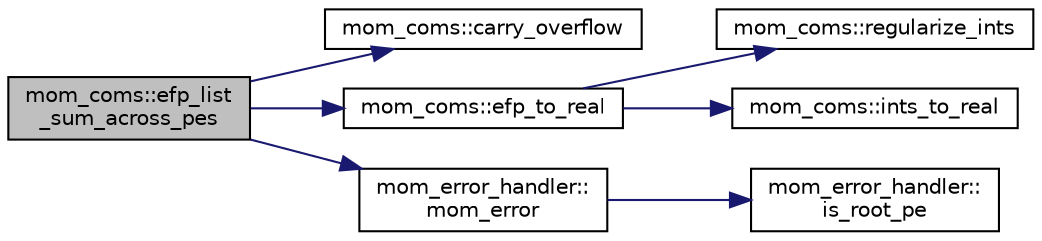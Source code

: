 digraph "mom_coms::efp_list_sum_across_pes"
{
 // INTERACTIVE_SVG=YES
  edge [fontname="Helvetica",fontsize="10",labelfontname="Helvetica",labelfontsize="10"];
  node [fontname="Helvetica",fontsize="10",shape=record];
  rankdir="LR";
  Node7 [label="mom_coms::efp_list\l_sum_across_pes",height=0.2,width=0.4,color="black", fillcolor="grey75", style="filled", fontcolor="black"];
  Node7 -> Node8 [color="midnightblue",fontsize="10",style="solid",fontname="Helvetica"];
  Node8 [label="mom_coms::carry_overflow",height=0.2,width=0.4,color="black", fillcolor="white", style="filled",URL="$namespacemom__coms.html#a3fe107391eb9d2c199eb09e451f4dbb2"];
  Node7 -> Node9 [color="midnightblue",fontsize="10",style="solid",fontname="Helvetica"];
  Node9 [label="mom_coms::efp_to_real",height=0.2,width=0.4,color="black", fillcolor="white", style="filled",URL="$namespacemom__coms.html#a4aaf51b372bcaf7b46939145577eff92"];
  Node9 -> Node10 [color="midnightblue",fontsize="10",style="solid",fontname="Helvetica"];
  Node10 [label="mom_coms::regularize_ints",height=0.2,width=0.4,color="black", fillcolor="white", style="filled",URL="$namespacemom__coms.html#ab8feff19e782af36bb7ccccd5ba9eddc"];
  Node9 -> Node11 [color="midnightblue",fontsize="10",style="solid",fontname="Helvetica"];
  Node11 [label="mom_coms::ints_to_real",height=0.2,width=0.4,color="black", fillcolor="white", style="filled",URL="$namespacemom__coms.html#a24ac5b7cc37b1498f23b61eea03fb8c3"];
  Node7 -> Node12 [color="midnightblue",fontsize="10",style="solid",fontname="Helvetica"];
  Node12 [label="mom_error_handler::\lmom_error",height=0.2,width=0.4,color="black", fillcolor="white", style="filled",URL="$namespacemom__error__handler.html#a460cfb79a06c29fc249952c2a3710d67"];
  Node12 -> Node13 [color="midnightblue",fontsize="10",style="solid",fontname="Helvetica"];
  Node13 [label="mom_error_handler::\lis_root_pe",height=0.2,width=0.4,color="black", fillcolor="white", style="filled",URL="$namespacemom__error__handler.html#ad5f00a53059c72fe2332d1436c80ca71"];
}
